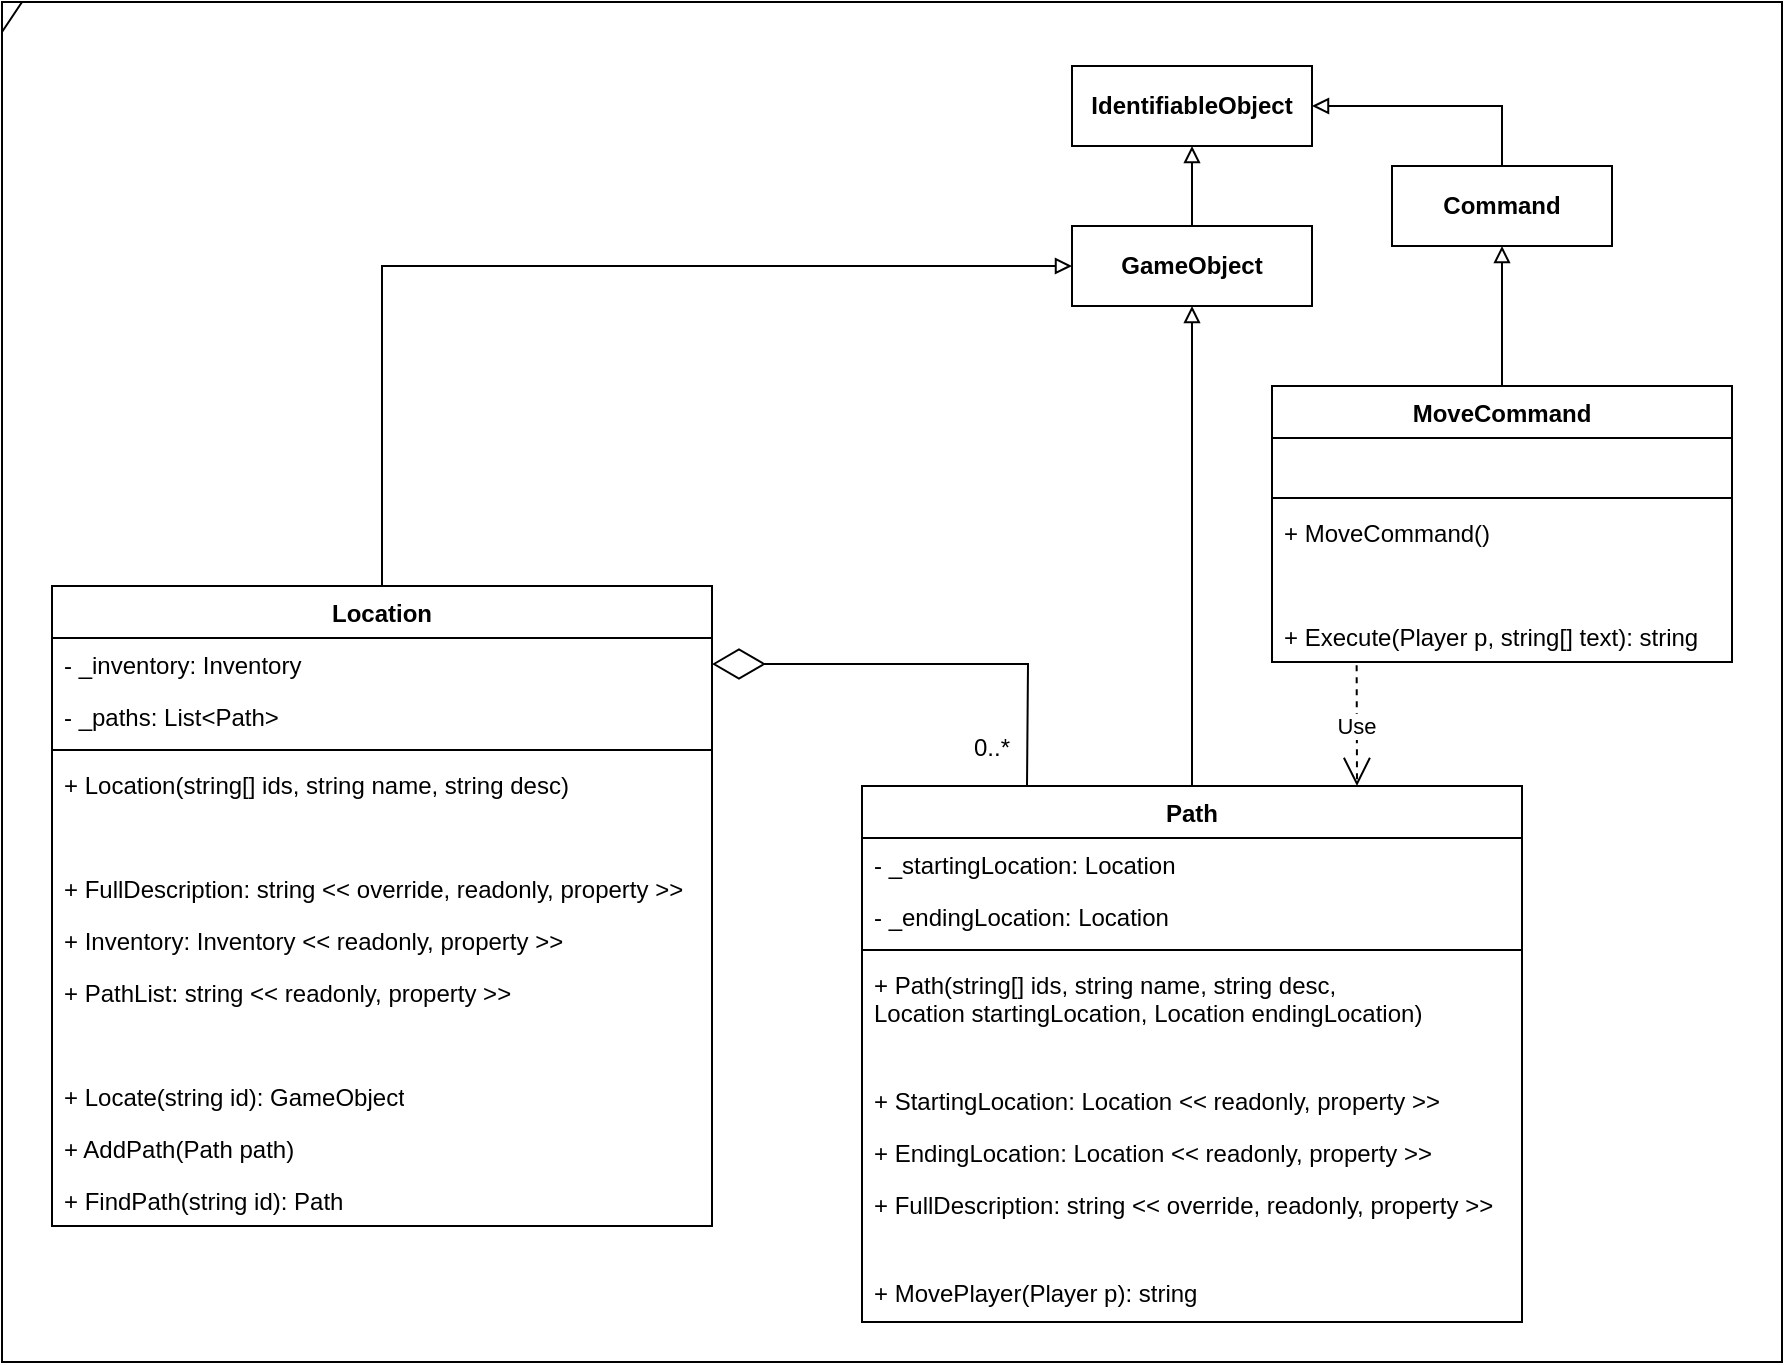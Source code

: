 <mxfile version="21.3.2" type="device">
  <diagram name="Page-1" id="f3TLy5EG4B4kVg0WWTYZ">
    <mxGraphModel dx="2250" dy="825" grid="1" gridSize="10" guides="1" tooltips="1" connect="1" arrows="1" fold="1" page="1" pageScale="1" pageWidth="850" pageHeight="1100" math="0" shadow="0">
      <root>
        <mxCell id="0" />
        <mxCell id="1" parent="0" />
        <mxCell id="h2msIH3IKAY3pXpYXdRw-13" style="edgeStyle=orthogonalEdgeStyle;rounded=0;orthogonalLoop=1;jettySize=auto;html=1;exitX=0.5;exitY=0;exitDx=0;exitDy=0;entryX=0.5;entryY=1;entryDx=0;entryDy=0;endArrow=block;endFill=0;" parent="1" source="h2msIH3IKAY3pXpYXdRw-1" target="h2msIH3IKAY3pXpYXdRw-9" edge="1">
          <mxGeometry relative="1" as="geometry" />
        </mxCell>
        <mxCell id="h2msIH3IKAY3pXpYXdRw-1" value="Path" style="swimlane;fontStyle=1;align=center;verticalAlign=top;childLayout=stackLayout;horizontal=1;startSize=26;horizontalStack=0;resizeParent=1;resizeParentMax=0;resizeLast=0;collapsible=1;marginBottom=0;whiteSpace=wrap;html=1;" parent="1" vertex="1">
          <mxGeometry x="410" y="462" width="330" height="268" as="geometry" />
        </mxCell>
        <mxCell id="h2msIH3IKAY3pXpYXdRw-2" value="- _startingLocation: Location" style="text;strokeColor=none;fillColor=none;align=left;verticalAlign=top;spacingLeft=4;spacingRight=4;overflow=hidden;rotatable=0;points=[[0,0.5],[1,0.5]];portConstraint=eastwest;whiteSpace=wrap;html=1;" parent="h2msIH3IKAY3pXpYXdRw-1" vertex="1">
          <mxGeometry y="26" width="330" height="26" as="geometry" />
        </mxCell>
        <mxCell id="t25vQm9HFxzZCtr9HFoP-2" value="- _endingLocation: Location" style="text;strokeColor=none;fillColor=none;align=left;verticalAlign=top;spacingLeft=4;spacingRight=4;overflow=hidden;rotatable=0;points=[[0,0.5],[1,0.5]];portConstraint=eastwest;whiteSpace=wrap;html=1;" parent="h2msIH3IKAY3pXpYXdRw-1" vertex="1">
          <mxGeometry y="52" width="330" height="26" as="geometry" />
        </mxCell>
        <mxCell id="h2msIH3IKAY3pXpYXdRw-3" value="" style="line;strokeWidth=1;fillColor=none;align=left;verticalAlign=middle;spacingTop=-1;spacingLeft=3;spacingRight=3;rotatable=0;labelPosition=right;points=[];portConstraint=eastwest;strokeColor=inherit;" parent="h2msIH3IKAY3pXpYXdRw-1" vertex="1">
          <mxGeometry y="78" width="330" height="8" as="geometry" />
        </mxCell>
        <mxCell id="h2msIH3IKAY3pXpYXdRw-4" value="+ Path(string[] ids, string name, string desc, &lt;br&gt;Location startingLocation, Location endingLocation)" style="text;strokeColor=none;fillColor=none;align=left;verticalAlign=top;spacingLeft=4;spacingRight=4;overflow=hidden;rotatable=0;points=[[0,0.5],[1,0.5]];portConstraint=eastwest;whiteSpace=wrap;html=1;" parent="h2msIH3IKAY3pXpYXdRw-1" vertex="1">
          <mxGeometry y="86" width="330" height="38" as="geometry" />
        </mxCell>
        <mxCell id="t25vQm9HFxzZCtr9HFoP-4" value="&amp;nbsp;" style="text;strokeColor=none;fillColor=none;align=left;verticalAlign=top;spacingLeft=4;spacingRight=4;overflow=hidden;rotatable=0;points=[[0,0.5],[1,0.5]];portConstraint=eastwest;whiteSpace=wrap;html=1;" parent="h2msIH3IKAY3pXpYXdRw-1" vertex="1">
          <mxGeometry y="124" width="330" height="20" as="geometry" />
        </mxCell>
        <mxCell id="WjsfetCY35Pf8J2pcgal-4" value="+ StartingLocation: Location &amp;lt;&amp;lt; readonly, property &amp;gt;&amp;gt;" style="text;strokeColor=none;fillColor=none;align=left;verticalAlign=top;spacingLeft=4;spacingRight=4;overflow=hidden;rotatable=0;points=[[0,0.5],[1,0.5]];portConstraint=eastwest;whiteSpace=wrap;html=1;" parent="h2msIH3IKAY3pXpYXdRw-1" vertex="1">
          <mxGeometry y="144" width="330" height="26" as="geometry" />
        </mxCell>
        <mxCell id="zC3bp6OIehxmCMF-HKoL-2" value="+ EndingLocation: Location &amp;lt;&amp;lt; readonly, property &amp;gt;&amp;gt;" style="text;strokeColor=none;fillColor=none;align=left;verticalAlign=top;spacingLeft=4;spacingRight=4;overflow=hidden;rotatable=0;points=[[0,0.5],[1,0.5]];portConstraint=eastwest;whiteSpace=wrap;html=1;" parent="h2msIH3IKAY3pXpYXdRw-1" vertex="1">
          <mxGeometry y="170" width="330" height="26" as="geometry" />
        </mxCell>
        <mxCell id="WjsfetCY35Pf8J2pcgal-1" value="+ FullDescription: string &amp;lt;&amp;lt; override, readonly, property &amp;gt;&amp;gt;" style="text;strokeColor=none;fillColor=none;align=left;verticalAlign=top;spacingLeft=4;spacingRight=4;overflow=hidden;rotatable=0;points=[[0,0.5],[1,0.5]];portConstraint=eastwest;whiteSpace=wrap;html=1;" parent="h2msIH3IKAY3pXpYXdRw-1" vertex="1">
          <mxGeometry y="196" width="330" height="44" as="geometry" />
        </mxCell>
        <mxCell id="nXFx57GHRY19cYx8oYur-1" value="+ MovePlayer(Player p): string" style="text;strokeColor=none;fillColor=none;align=left;verticalAlign=top;spacingLeft=4;spacingRight=4;overflow=hidden;rotatable=0;points=[[0,0.5],[1,0.5]];portConstraint=eastwest;whiteSpace=wrap;html=1;" vertex="1" parent="h2msIH3IKAY3pXpYXdRw-1">
          <mxGeometry y="240" width="330" height="28" as="geometry" />
        </mxCell>
        <mxCell id="h2msIH3IKAY3pXpYXdRw-5" value="&lt;b&gt;IdentifiableObject&lt;/b&gt;" style="html=1;whiteSpace=wrap;" parent="1" vertex="1">
          <mxGeometry x="515" y="102" width="120" height="40" as="geometry" />
        </mxCell>
        <mxCell id="h2msIH3IKAY3pXpYXdRw-12" style="edgeStyle=orthogonalEdgeStyle;rounded=0;orthogonalLoop=1;jettySize=auto;html=1;exitX=0.5;exitY=0;exitDx=0;exitDy=0;entryX=0.5;entryY=1;entryDx=0;entryDy=0;endArrow=block;endFill=0;" parent="1" source="h2msIH3IKAY3pXpYXdRw-9" target="h2msIH3IKAY3pXpYXdRw-5" edge="1">
          <mxGeometry relative="1" as="geometry" />
        </mxCell>
        <mxCell id="h2msIH3IKAY3pXpYXdRw-9" value="&lt;b&gt;GameObject&lt;/b&gt;" style="html=1;whiteSpace=wrap;" parent="1" vertex="1">
          <mxGeometry x="515" y="182" width="120" height="40" as="geometry" />
        </mxCell>
        <mxCell id="h2msIH3IKAY3pXpYXdRw-11" style="edgeStyle=orthogonalEdgeStyle;rounded=0;orthogonalLoop=1;jettySize=auto;html=1;exitX=0.5;exitY=0;exitDx=0;exitDy=0;entryX=1;entryY=0.5;entryDx=0;entryDy=0;endArrow=block;endFill=0;" parent="1" source="h2msIH3IKAY3pXpYXdRw-10" target="h2msIH3IKAY3pXpYXdRw-5" edge="1">
          <mxGeometry relative="1" as="geometry" />
        </mxCell>
        <mxCell id="h2msIH3IKAY3pXpYXdRw-10" value="&lt;b&gt;Command&lt;/b&gt;" style="html=1;whiteSpace=wrap;" parent="1" vertex="1">
          <mxGeometry x="675" y="152" width="110" height="40" as="geometry" />
        </mxCell>
        <mxCell id="h2msIH3IKAY3pXpYXdRw-18" style="edgeStyle=orthogonalEdgeStyle;rounded=0;orthogonalLoop=1;jettySize=auto;html=1;exitX=0.5;exitY=0;exitDx=0;exitDy=0;entryX=0.5;entryY=1;entryDx=0;entryDy=0;endArrow=block;endFill=0;" parent="1" source="h2msIH3IKAY3pXpYXdRw-14" target="h2msIH3IKAY3pXpYXdRw-10" edge="1">
          <mxGeometry relative="1" as="geometry" />
        </mxCell>
        <mxCell id="h2msIH3IKAY3pXpYXdRw-14" value="MoveCommand" style="swimlane;fontStyle=1;align=center;verticalAlign=top;childLayout=stackLayout;horizontal=1;startSize=26;horizontalStack=0;resizeParent=1;resizeParentMax=0;resizeLast=0;collapsible=1;marginBottom=0;whiteSpace=wrap;html=1;" parent="1" vertex="1">
          <mxGeometry x="615" y="262" width="230" height="138" as="geometry" />
        </mxCell>
        <mxCell id="h2msIH3IKAY3pXpYXdRw-15" value="&amp;nbsp;" style="text;strokeColor=none;fillColor=none;align=left;verticalAlign=top;spacingLeft=4;spacingRight=4;overflow=hidden;rotatable=0;points=[[0,0.5],[1,0.5]];portConstraint=eastwest;whiteSpace=wrap;html=1;" parent="h2msIH3IKAY3pXpYXdRw-14" vertex="1">
          <mxGeometry y="26" width="230" height="26" as="geometry" />
        </mxCell>
        <mxCell id="h2msIH3IKAY3pXpYXdRw-16" value="" style="line;strokeWidth=1;fillColor=none;align=left;verticalAlign=middle;spacingTop=-1;spacingLeft=3;spacingRight=3;rotatable=0;labelPosition=right;points=[];portConstraint=eastwest;strokeColor=inherit;" parent="h2msIH3IKAY3pXpYXdRw-14" vertex="1">
          <mxGeometry y="52" width="230" height="8" as="geometry" />
        </mxCell>
        <mxCell id="h2msIH3IKAY3pXpYXdRw-17" value="+ MoveCommand()" style="text;strokeColor=none;fillColor=none;align=left;verticalAlign=top;spacingLeft=4;spacingRight=4;overflow=hidden;rotatable=0;points=[[0,0.5],[1,0.5]];portConstraint=eastwest;whiteSpace=wrap;html=1;" parent="h2msIH3IKAY3pXpYXdRw-14" vertex="1">
          <mxGeometry y="60" width="230" height="26" as="geometry" />
        </mxCell>
        <mxCell id="WjsfetCY35Pf8J2pcgal-84" value="&amp;nbsp;" style="text;strokeColor=none;fillColor=none;align=left;verticalAlign=top;spacingLeft=4;spacingRight=4;overflow=hidden;rotatable=0;points=[[0,0.5],[1,0.5]];portConstraint=eastwest;whiteSpace=wrap;html=1;" parent="h2msIH3IKAY3pXpYXdRw-14" vertex="1">
          <mxGeometry y="86" width="230" height="26" as="geometry" />
        </mxCell>
        <mxCell id="WjsfetCY35Pf8J2pcgal-85" value="+ Execute(Player p, string[] text): string" style="text;strokeColor=none;fillColor=none;align=left;verticalAlign=top;spacingLeft=4;spacingRight=4;overflow=hidden;rotatable=0;points=[[0,0.5],[1,0.5]];portConstraint=eastwest;whiteSpace=wrap;html=1;" parent="h2msIH3IKAY3pXpYXdRw-14" vertex="1">
          <mxGeometry y="112" width="230" height="26" as="geometry" />
        </mxCell>
        <mxCell id="WjsfetCY35Pf8J2pcgal-95" style="edgeStyle=orthogonalEdgeStyle;rounded=0;orthogonalLoop=1;jettySize=auto;html=1;exitX=0.5;exitY=0;exitDx=0;exitDy=0;entryX=0;entryY=0.5;entryDx=0;entryDy=0;endArrow=block;endFill=0;" parent="1" source="t25vQm9HFxzZCtr9HFoP-7" target="h2msIH3IKAY3pXpYXdRw-9" edge="1">
          <mxGeometry relative="1" as="geometry" />
        </mxCell>
        <mxCell id="t25vQm9HFxzZCtr9HFoP-7" value="Location" style="swimlane;fontStyle=1;align=center;verticalAlign=top;childLayout=stackLayout;horizontal=1;startSize=26;horizontalStack=0;resizeParent=1;resizeParentMax=0;resizeLast=0;collapsible=1;marginBottom=0;whiteSpace=wrap;html=1;" parent="1" vertex="1">
          <mxGeometry x="5" y="362" width="330" height="320" as="geometry" />
        </mxCell>
        <mxCell id="t25vQm9HFxzZCtr9HFoP-8" value="- _inventory: Inventory" style="text;strokeColor=none;fillColor=none;align=left;verticalAlign=top;spacingLeft=4;spacingRight=4;overflow=hidden;rotatable=0;points=[[0,0.5],[1,0.5]];portConstraint=eastwest;whiteSpace=wrap;html=1;" parent="t25vQm9HFxzZCtr9HFoP-7" vertex="1">
          <mxGeometry y="26" width="330" height="26" as="geometry" />
        </mxCell>
        <mxCell id="WjsfetCY35Pf8J2pcgal-87" value="- _paths: List&amp;lt;Path&amp;gt;" style="text;strokeColor=none;fillColor=none;align=left;verticalAlign=top;spacingLeft=4;spacingRight=4;overflow=hidden;rotatable=0;points=[[0,0.5],[1,0.5]];portConstraint=eastwest;whiteSpace=wrap;html=1;" parent="t25vQm9HFxzZCtr9HFoP-7" vertex="1">
          <mxGeometry y="52" width="330" height="26" as="geometry" />
        </mxCell>
        <mxCell id="t25vQm9HFxzZCtr9HFoP-9" value="" style="line;strokeWidth=1;fillColor=none;align=left;verticalAlign=middle;spacingTop=-1;spacingLeft=3;spacingRight=3;rotatable=0;labelPosition=right;points=[];portConstraint=eastwest;strokeColor=inherit;" parent="t25vQm9HFxzZCtr9HFoP-7" vertex="1">
          <mxGeometry y="78" width="330" height="8" as="geometry" />
        </mxCell>
        <mxCell id="t25vQm9HFxzZCtr9HFoP-10" value="+ Location(string[] ids, string name, string desc)" style="text;strokeColor=none;fillColor=none;align=left;verticalAlign=top;spacingLeft=4;spacingRight=4;overflow=hidden;rotatable=0;points=[[0,0.5],[1,0.5]];portConstraint=eastwest;whiteSpace=wrap;html=1;" parent="t25vQm9HFxzZCtr9HFoP-7" vertex="1">
          <mxGeometry y="86" width="330" height="26" as="geometry" />
        </mxCell>
        <mxCell id="WjsfetCY35Pf8J2pcgal-88" value="&amp;nbsp;" style="text;strokeColor=none;fillColor=none;align=left;verticalAlign=top;spacingLeft=4;spacingRight=4;overflow=hidden;rotatable=0;points=[[0,0.5],[1,0.5]];portConstraint=eastwest;whiteSpace=wrap;html=1;" parent="t25vQm9HFxzZCtr9HFoP-7" vertex="1">
          <mxGeometry y="112" width="330" height="26" as="geometry" />
        </mxCell>
        <mxCell id="WjsfetCY35Pf8J2pcgal-90" value="+ FullDescription: string &amp;lt;&amp;lt; override, readonly, property &amp;gt;&amp;gt;" style="text;strokeColor=none;fillColor=none;align=left;verticalAlign=top;spacingLeft=4;spacingRight=4;overflow=hidden;rotatable=0;points=[[0,0.5],[1,0.5]];portConstraint=eastwest;whiteSpace=wrap;html=1;" parent="t25vQm9HFxzZCtr9HFoP-7" vertex="1">
          <mxGeometry y="138" width="330" height="26" as="geometry" />
        </mxCell>
        <mxCell id="WjsfetCY35Pf8J2pcgal-92" value="+ Inventory: Inventory &amp;lt;&amp;lt; readonly, property &amp;gt;&amp;gt;" style="text;strokeColor=none;fillColor=none;align=left;verticalAlign=top;spacingLeft=4;spacingRight=4;overflow=hidden;rotatable=0;points=[[0,0.5],[1,0.5]];portConstraint=eastwest;whiteSpace=wrap;html=1;" parent="t25vQm9HFxzZCtr9HFoP-7" vertex="1">
          <mxGeometry y="164" width="330" height="26" as="geometry" />
        </mxCell>
        <mxCell id="WjsfetCY35Pf8J2pcgal-93" value="+ PathList: string &amp;lt;&amp;lt; readonly, property &amp;gt;&amp;gt;" style="text;strokeColor=none;fillColor=none;align=left;verticalAlign=top;spacingLeft=4;spacingRight=4;overflow=hidden;rotatable=0;points=[[0,0.5],[1,0.5]];portConstraint=eastwest;whiteSpace=wrap;html=1;" parent="t25vQm9HFxzZCtr9HFoP-7" vertex="1">
          <mxGeometry y="190" width="330" height="26" as="geometry" />
        </mxCell>
        <mxCell id="WjsfetCY35Pf8J2pcgal-91" value="&amp;nbsp;" style="text;strokeColor=none;fillColor=none;align=left;verticalAlign=top;spacingLeft=4;spacingRight=4;overflow=hidden;rotatable=0;points=[[0,0.5],[1,0.5]];portConstraint=eastwest;whiteSpace=wrap;html=1;" parent="t25vQm9HFxzZCtr9HFoP-7" vertex="1">
          <mxGeometry y="216" width="330" height="26" as="geometry" />
        </mxCell>
        <mxCell id="WjsfetCY35Pf8J2pcgal-89" value="+ Locate(string id): GameObject" style="text;strokeColor=none;fillColor=none;align=left;verticalAlign=top;spacingLeft=4;spacingRight=4;overflow=hidden;rotatable=0;points=[[0,0.5],[1,0.5]];portConstraint=eastwest;whiteSpace=wrap;html=1;" parent="t25vQm9HFxzZCtr9HFoP-7" vertex="1">
          <mxGeometry y="242" width="330" height="26" as="geometry" />
        </mxCell>
        <mxCell id="WjsfetCY35Pf8J2pcgal-94" value="+ AddPath(Path path)" style="text;strokeColor=none;fillColor=none;align=left;verticalAlign=top;spacingLeft=4;spacingRight=4;overflow=hidden;rotatable=0;points=[[0,0.5],[1,0.5]];portConstraint=eastwest;whiteSpace=wrap;html=1;" parent="t25vQm9HFxzZCtr9HFoP-7" vertex="1">
          <mxGeometry y="268" width="330" height="26" as="geometry" />
        </mxCell>
        <mxCell id="zC3bp6OIehxmCMF-HKoL-1" value="+ FindPath(string id): Path" style="text;strokeColor=none;fillColor=none;align=left;verticalAlign=top;spacingLeft=4;spacingRight=4;overflow=hidden;rotatable=0;points=[[0,0.5],[1,0.5]];portConstraint=eastwest;whiteSpace=wrap;html=1;" parent="t25vQm9HFxzZCtr9HFoP-7" vertex="1">
          <mxGeometry y="294" width="330" height="26" as="geometry" />
        </mxCell>
        <mxCell id="WjsfetCY35Pf8J2pcgal-101" value="Use" style="endArrow=open;endSize=12;dashed=1;html=1;rounded=0;exitX=0.184;exitY=1.062;exitDx=0;exitDy=0;exitPerimeter=0;entryX=0.75;entryY=0;entryDx=0;entryDy=0;" parent="1" source="WjsfetCY35Pf8J2pcgal-85" target="h2msIH3IKAY3pXpYXdRw-1" edge="1">
          <mxGeometry width="160" relative="1" as="geometry">
            <mxPoint x="315" y="452" as="sourcePoint" />
            <mxPoint x="475" y="452" as="targetPoint" />
          </mxGeometry>
        </mxCell>
        <mxCell id="4uNOMAOlJ5MBVQs1CMOP-1" value="" style="endArrow=diamondThin;endFill=0;endSize=24;html=1;rounded=0;exitX=0.25;exitY=0;exitDx=0;exitDy=0;entryX=1;entryY=0.5;entryDx=0;entryDy=0;" parent="1" source="h2msIH3IKAY3pXpYXdRw-1" target="t25vQm9HFxzZCtr9HFoP-8" edge="1">
          <mxGeometry width="160" relative="1" as="geometry">
            <mxPoint x="455" y="522" as="sourcePoint" />
            <mxPoint x="615" y="522" as="targetPoint" />
            <Array as="points">
              <mxPoint x="493" y="401" />
              <mxPoint x="375" y="401" />
            </Array>
          </mxGeometry>
        </mxCell>
        <mxCell id="4uNOMAOlJ5MBVQs1CMOP-2" value="0..*" style="text;html=1;strokeColor=none;fillColor=none;align=center;verticalAlign=middle;whiteSpace=wrap;rounded=0;" parent="1" vertex="1">
          <mxGeometry x="445" y="428" width="60" height="30" as="geometry" />
        </mxCell>
        <mxCell id="qLfC4LkNC-VhwgbjM0X--1" value="" style="shape=umlFrame;whiteSpace=wrap;html=1;pointerEvents=0;width=10;height=15;" parent="1" vertex="1">
          <mxGeometry x="-20" y="70" width="890" height="680" as="geometry" />
        </mxCell>
      </root>
    </mxGraphModel>
  </diagram>
</mxfile>
